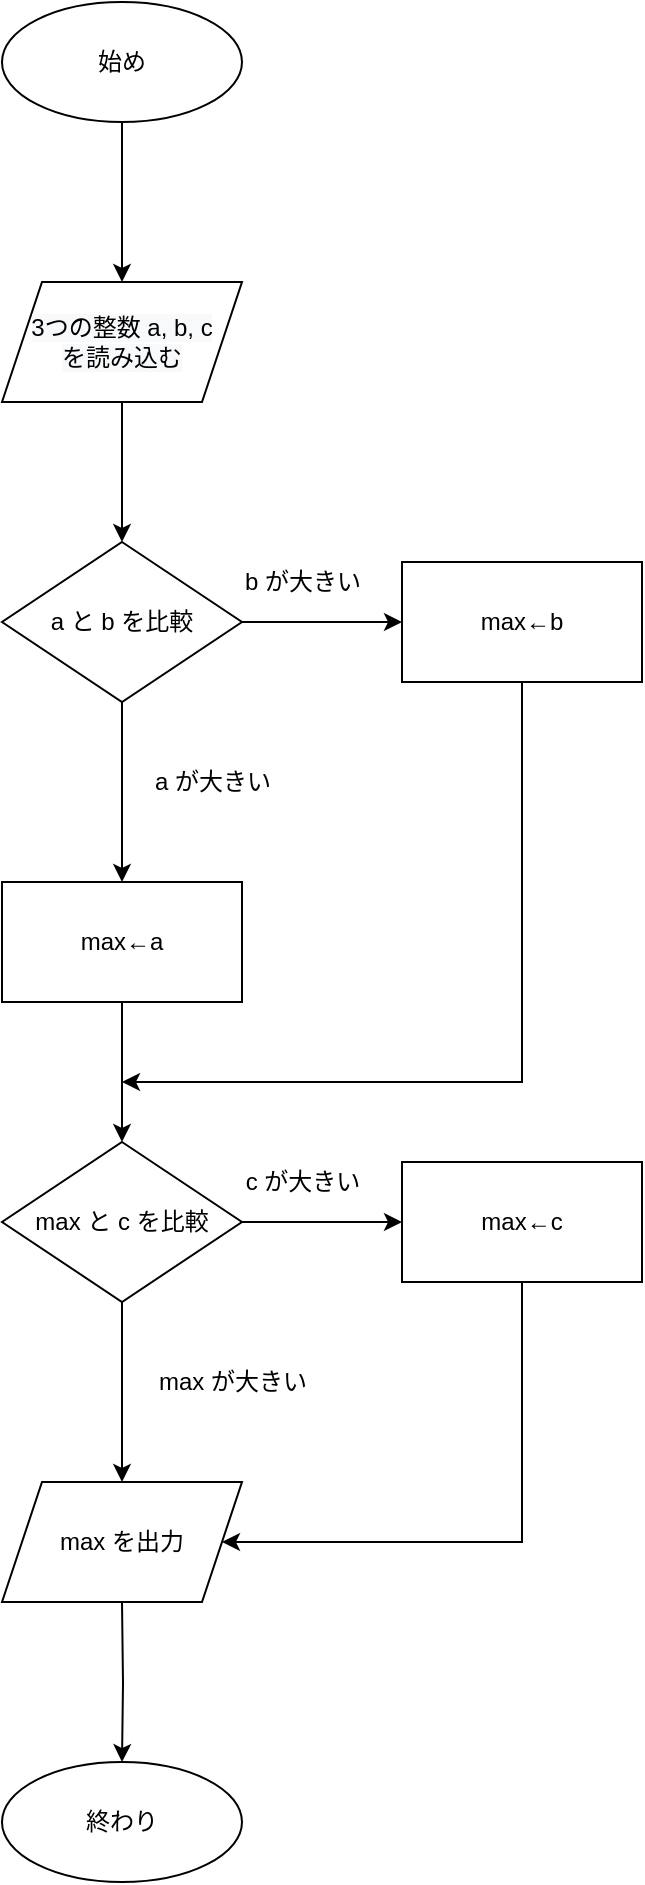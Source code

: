 <mxfile version="14.6.13" type="device"><diagram id="C5RBs43oDa-KdzZeNtuy" name="Page-1"><mxGraphModel dx="1502" dy="612" grid="1" gridSize="10" guides="1" tooltips="1" connect="1" arrows="1" fold="1" page="1" pageScale="1" pageWidth="827" pageHeight="1169" math="0" shadow="0"><root><mxCell id="WIyWlLk6GJQsqaUBKTNV-0"/><mxCell id="WIyWlLk6GJQsqaUBKTNV-1" parent="WIyWlLk6GJQsqaUBKTNV-0"/><mxCell id="aFbxjISSOtIIPWO4Rpmz-42" value="" style="edgeStyle=orthogonalEdgeStyle;rounded=0;orthogonalLoop=1;jettySize=auto;html=1;" edge="1" parent="WIyWlLk6GJQsqaUBKTNV-1" source="aFbxjISSOtIIPWO4Rpmz-32" target="aFbxjISSOtIIPWO4Rpmz-41"><mxGeometry relative="1" as="geometry"/></mxCell><mxCell id="aFbxjISSOtIIPWO4Rpmz-32" value="始め" style="ellipse;whiteSpace=wrap;html=1;" vertex="1" parent="WIyWlLk6GJQsqaUBKTNV-1"><mxGeometry x="360" y="140" width="120" height="60" as="geometry"/></mxCell><mxCell id="aFbxjISSOtIIPWO4Rpmz-44" value="" style="edgeStyle=orthogonalEdgeStyle;rounded=0;orthogonalLoop=1;jettySize=auto;html=1;" edge="1" parent="WIyWlLk6GJQsqaUBKTNV-1" source="aFbxjISSOtIIPWO4Rpmz-41" target="aFbxjISSOtIIPWO4Rpmz-43"><mxGeometry relative="1" as="geometry"/></mxCell><mxCell id="aFbxjISSOtIIPWO4Rpmz-41" value="&#10;&#10;&lt;span style=&quot;color: rgb(0, 0, 0); font-family: helvetica; font-size: 12px; font-style: normal; font-weight: 400; letter-spacing: normal; text-align: center; text-indent: 0px; text-transform: none; word-spacing: 0px; background-color: rgb(248, 249, 250); display: inline; float: none;&quot;&gt;3つの整数 a, b, c&lt;/span&gt;&lt;br style=&quot;color: rgb(0, 0, 0); font-family: helvetica; font-size: 12px; font-style: normal; font-weight: 400; letter-spacing: normal; text-align: center; text-indent: 0px; text-transform: none; word-spacing: 0px; background-color: rgb(248, 249, 250);&quot;&gt;&lt;span style=&quot;color: rgb(0, 0, 0); font-family: helvetica; font-size: 12px; font-style: normal; font-weight: 400; letter-spacing: normal; text-align: center; text-indent: 0px; text-transform: none; word-spacing: 0px; background-color: rgb(248, 249, 250); display: inline; float: none;&quot;&gt;を読み込む&lt;/span&gt;&#10;&#10;" style="shape=parallelogram;perimeter=parallelogramPerimeter;whiteSpace=wrap;html=1;fixedSize=1;" vertex="1" parent="WIyWlLk6GJQsqaUBKTNV-1"><mxGeometry x="360" y="280" width="120" height="60" as="geometry"/></mxCell><mxCell id="aFbxjISSOtIIPWO4Rpmz-46" value="" style="edgeStyle=orthogonalEdgeStyle;rounded=0;orthogonalLoop=1;jettySize=auto;html=1;" edge="1" parent="WIyWlLk6GJQsqaUBKTNV-1" source="aFbxjISSOtIIPWO4Rpmz-43" target="aFbxjISSOtIIPWO4Rpmz-45"><mxGeometry relative="1" as="geometry"/></mxCell><mxCell id="aFbxjISSOtIIPWO4Rpmz-48" value="" style="edgeStyle=orthogonalEdgeStyle;rounded=0;orthogonalLoop=1;jettySize=auto;html=1;" edge="1" parent="WIyWlLk6GJQsqaUBKTNV-1" source="aFbxjISSOtIIPWO4Rpmz-43" target="aFbxjISSOtIIPWO4Rpmz-47"><mxGeometry relative="1" as="geometry"/></mxCell><mxCell id="aFbxjISSOtIIPWO4Rpmz-43" value="a と b を比較" style="rhombus;whiteSpace=wrap;html=1;" vertex="1" parent="WIyWlLk6GJQsqaUBKTNV-1"><mxGeometry x="360" y="410" width="120" height="80" as="geometry"/></mxCell><mxCell id="aFbxjISSOtIIPWO4Rpmz-50" value="" style="edgeStyle=orthogonalEdgeStyle;rounded=0;orthogonalLoop=1;jettySize=auto;html=1;" edge="1" parent="WIyWlLk6GJQsqaUBKTNV-1" source="aFbxjISSOtIIPWO4Rpmz-45" target="aFbxjISSOtIIPWO4Rpmz-49"><mxGeometry relative="1" as="geometry"/></mxCell><mxCell id="aFbxjISSOtIIPWO4Rpmz-45" value="max←a" style="whiteSpace=wrap;html=1;" vertex="1" parent="WIyWlLk6GJQsqaUBKTNV-1"><mxGeometry x="360" y="580" width="120" height="60" as="geometry"/></mxCell><mxCell id="aFbxjISSOtIIPWO4Rpmz-51" style="edgeStyle=orthogonalEdgeStyle;rounded=0;orthogonalLoop=1;jettySize=auto;html=1;exitX=0.5;exitY=1;exitDx=0;exitDy=0;" edge="1" parent="WIyWlLk6GJQsqaUBKTNV-1" source="aFbxjISSOtIIPWO4Rpmz-47"><mxGeometry relative="1" as="geometry"><mxPoint x="420" y="680" as="targetPoint"/><Array as="points"><mxPoint x="620" y="680"/></Array></mxGeometry></mxCell><mxCell id="aFbxjISSOtIIPWO4Rpmz-47" value="max←b" style="whiteSpace=wrap;html=1;" vertex="1" parent="WIyWlLk6GJQsqaUBKTNV-1"><mxGeometry x="560" y="420" width="120" height="60" as="geometry"/></mxCell><mxCell id="aFbxjISSOtIIPWO4Rpmz-55" value="" style="edgeStyle=orthogonalEdgeStyle;rounded=0;orthogonalLoop=1;jettySize=auto;html=1;" edge="1" parent="WIyWlLk6GJQsqaUBKTNV-1" source="aFbxjISSOtIIPWO4Rpmz-49"><mxGeometry relative="1" as="geometry"><mxPoint x="420" y="880" as="targetPoint"/></mxGeometry></mxCell><mxCell id="aFbxjISSOtIIPWO4Rpmz-57" value="" style="edgeStyle=orthogonalEdgeStyle;rounded=0;orthogonalLoop=1;jettySize=auto;html=1;" edge="1" parent="WIyWlLk6GJQsqaUBKTNV-1" source="aFbxjISSOtIIPWO4Rpmz-49" target="aFbxjISSOtIIPWO4Rpmz-56"><mxGeometry relative="1" as="geometry"/></mxCell><mxCell id="aFbxjISSOtIIPWO4Rpmz-49" value="max と c を比較" style="rhombus;whiteSpace=wrap;html=1;" vertex="1" parent="WIyWlLk6GJQsqaUBKTNV-1"><mxGeometry x="360" y="710" width="120" height="80" as="geometry"/></mxCell><mxCell id="aFbxjISSOtIIPWO4Rpmz-52" value="b が大きい" style="text;html=1;align=center;verticalAlign=middle;resizable=0;points=[];autosize=1;strokeColor=none;" vertex="1" parent="WIyWlLk6GJQsqaUBKTNV-1"><mxGeometry x="475" y="420" width="70" height="20" as="geometry"/></mxCell><mxCell id="aFbxjISSOtIIPWO4Rpmz-53" value="a が大きい" style="text;html=1;align=center;verticalAlign=middle;resizable=0;points=[];autosize=1;strokeColor=none;" vertex="1" parent="WIyWlLk6GJQsqaUBKTNV-1"><mxGeometry x="430" y="520" width="70" height="20" as="geometry"/></mxCell><mxCell id="aFbxjISSOtIIPWO4Rpmz-63" value="" style="edgeStyle=orthogonalEdgeStyle;rounded=0;orthogonalLoop=1;jettySize=auto;html=1;" edge="1" parent="WIyWlLk6GJQsqaUBKTNV-1" target="aFbxjISSOtIIPWO4Rpmz-62"><mxGeometry relative="1" as="geometry"><mxPoint x="420" y="940" as="sourcePoint"/></mxGeometry></mxCell><mxCell id="aFbxjISSOtIIPWO4Rpmz-60" style="edgeStyle=orthogonalEdgeStyle;rounded=0;orthogonalLoop=1;jettySize=auto;html=1;exitX=0.5;exitY=1;exitDx=0;exitDy=0;entryX=1;entryY=0.5;entryDx=0;entryDy=0;" edge="1" parent="WIyWlLk6GJQsqaUBKTNV-1" source="aFbxjISSOtIIPWO4Rpmz-56" target="aFbxjISSOtIIPWO4Rpmz-65"><mxGeometry relative="1" as="geometry"><mxPoint x="480" y="910" as="targetPoint"/><Array as="points"><mxPoint x="620" y="910"/></Array></mxGeometry></mxCell><mxCell id="aFbxjISSOtIIPWO4Rpmz-56" value="max←c" style="whiteSpace=wrap;html=1;" vertex="1" parent="WIyWlLk6GJQsqaUBKTNV-1"><mxGeometry x="560" y="720" width="120" height="60" as="geometry"/></mxCell><mxCell id="aFbxjISSOtIIPWO4Rpmz-58" value="c が大きい" style="text;html=1;align=center;verticalAlign=middle;resizable=0;points=[];autosize=1;strokeColor=none;" vertex="1" parent="WIyWlLk6GJQsqaUBKTNV-1"><mxGeometry x="475" y="720" width="70" height="20" as="geometry"/></mxCell><mxCell id="aFbxjISSOtIIPWO4Rpmz-59" value="max が大きい" style="text;html=1;align=center;verticalAlign=middle;resizable=0;points=[];autosize=1;strokeColor=none;" vertex="1" parent="WIyWlLk6GJQsqaUBKTNV-1"><mxGeometry x="430" y="820" width="90" height="20" as="geometry"/></mxCell><mxCell id="aFbxjISSOtIIPWO4Rpmz-62" value="終わり" style="ellipse;whiteSpace=wrap;html=1;" vertex="1" parent="WIyWlLk6GJQsqaUBKTNV-1"><mxGeometry x="360" y="1020" width="120" height="60" as="geometry"/></mxCell><mxCell id="aFbxjISSOtIIPWO4Rpmz-65" value="max を出力" style="shape=parallelogram;perimeter=parallelogramPerimeter;whiteSpace=wrap;html=1;fixedSize=1;" vertex="1" parent="WIyWlLk6GJQsqaUBKTNV-1"><mxGeometry x="360" y="880" width="120" height="60" as="geometry"/></mxCell></root></mxGraphModel></diagram></mxfile>